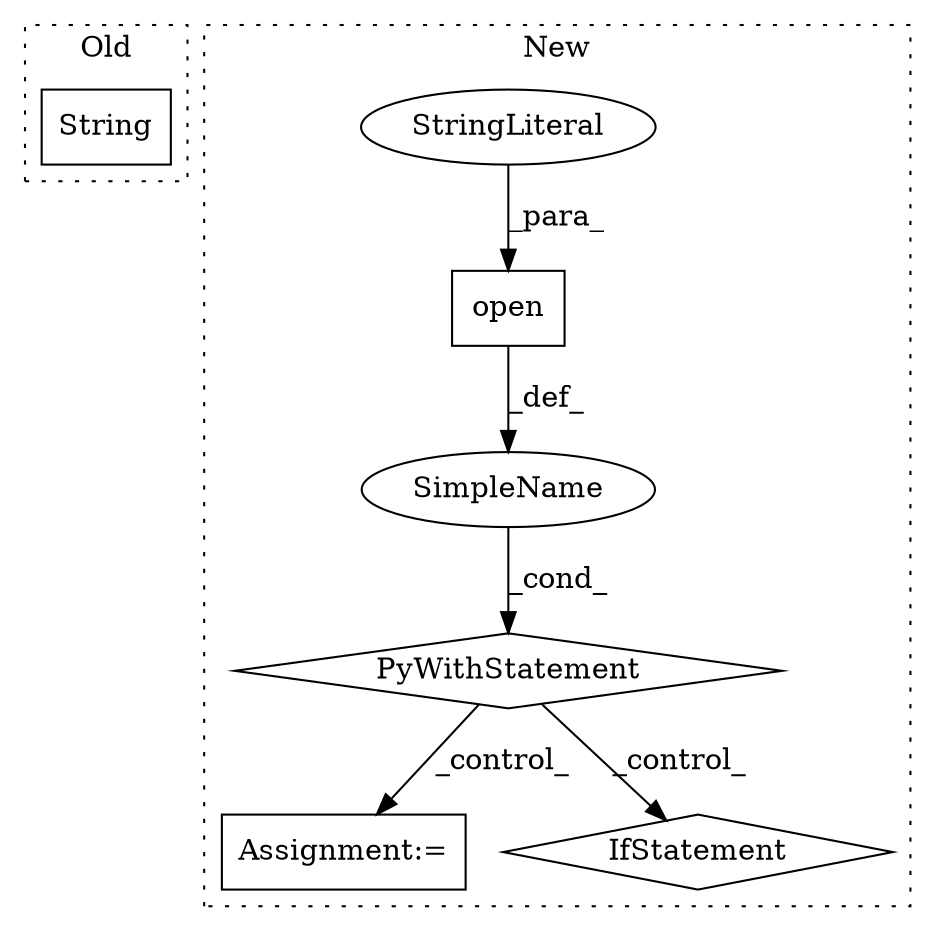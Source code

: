 digraph G {
subgraph cluster0 {
1 [label="String" a="32" s="18076,18110" l="7,1" shape="box"];
label = "Old";
style="dotted";
}
subgraph cluster1 {
2 [label="open" a="32" s="19361,19391" l="5,1" shape="box"];
3 [label="StringLiteral" a="45" s="19388" l="3" shape="ellipse"];
4 [label="PyWithStatement" a="104" s="19351,19392" l="10,2" shape="diamond"];
5 [label="Assignment:=" a="7" s="19547" l="37" shape="box"];
6 [label="SimpleName" a="42" s="" l="" shape="ellipse"];
7 [label="IfStatement" a="25" s="19547" l="37" shape="diamond"];
label = "New";
style="dotted";
}
2 -> 6 [label="_def_"];
3 -> 2 [label="_para_"];
4 -> 7 [label="_control_"];
4 -> 5 [label="_control_"];
6 -> 4 [label="_cond_"];
}
